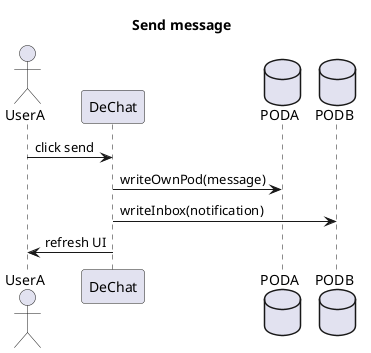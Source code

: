 @startuml

title "Send message"

actor UserA as user
participant DeChat
database PODA as poda
database PODB as podb

user -> DeChat : click send
DeChat -> poda : writeOwnPod(message)
DeChat -> podb : writeInbox(notification)
DeChat -> user : refresh UI

@enduml